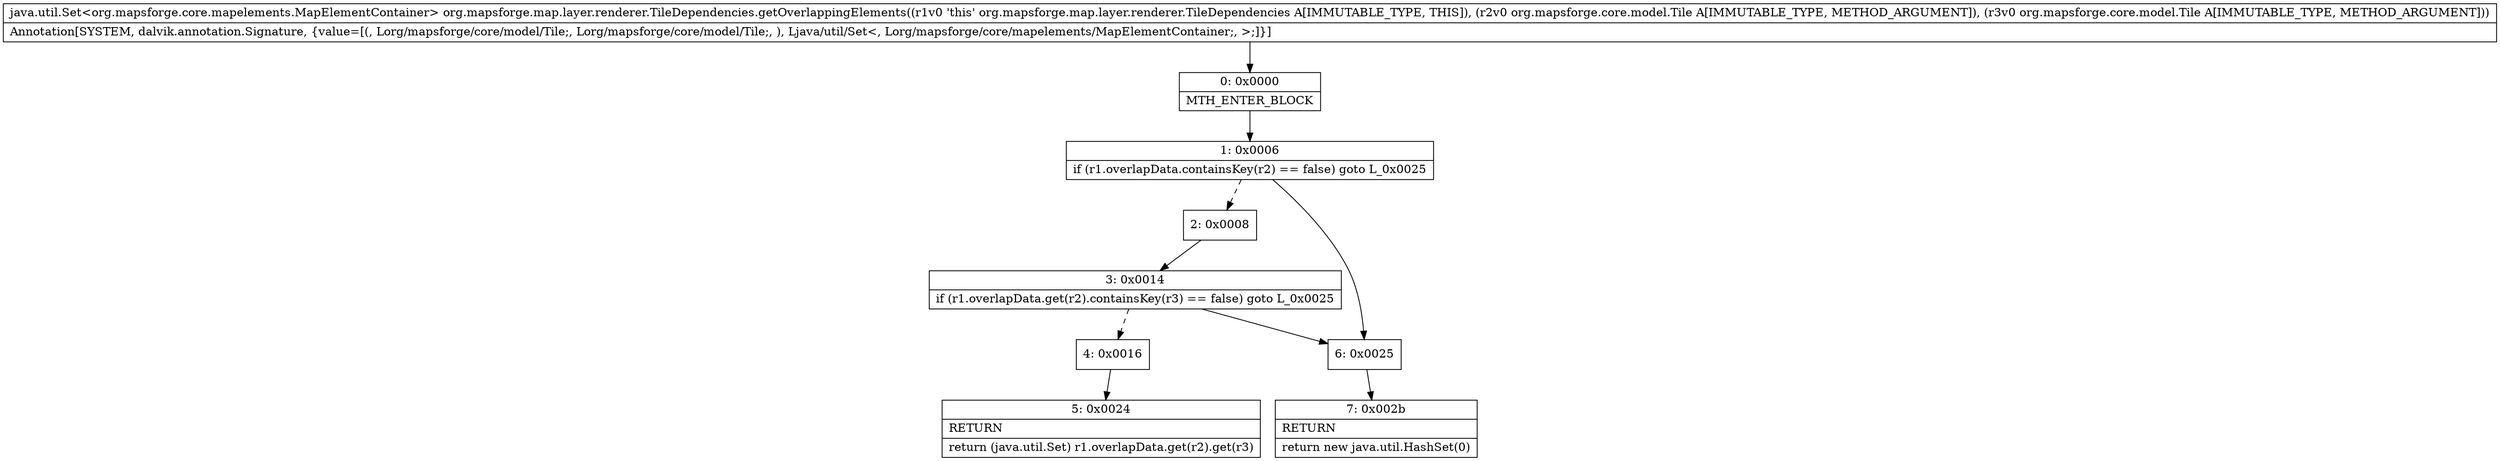 digraph "CFG fororg.mapsforge.map.layer.renderer.TileDependencies.getOverlappingElements(Lorg\/mapsforge\/core\/model\/Tile;Lorg\/mapsforge\/core\/model\/Tile;)Ljava\/util\/Set;" {
Node_0 [shape=record,label="{0\:\ 0x0000|MTH_ENTER_BLOCK\l}"];
Node_1 [shape=record,label="{1\:\ 0x0006|if (r1.overlapData.containsKey(r2) == false) goto L_0x0025\l}"];
Node_2 [shape=record,label="{2\:\ 0x0008}"];
Node_3 [shape=record,label="{3\:\ 0x0014|if (r1.overlapData.get(r2).containsKey(r3) == false) goto L_0x0025\l}"];
Node_4 [shape=record,label="{4\:\ 0x0016}"];
Node_5 [shape=record,label="{5\:\ 0x0024|RETURN\l|return (java.util.Set) r1.overlapData.get(r2).get(r3)\l}"];
Node_6 [shape=record,label="{6\:\ 0x0025}"];
Node_7 [shape=record,label="{7\:\ 0x002b|RETURN\l|return new java.util.HashSet(0)\l}"];
MethodNode[shape=record,label="{java.util.Set\<org.mapsforge.core.mapelements.MapElementContainer\> org.mapsforge.map.layer.renderer.TileDependencies.getOverlappingElements((r1v0 'this' org.mapsforge.map.layer.renderer.TileDependencies A[IMMUTABLE_TYPE, THIS]), (r2v0 org.mapsforge.core.model.Tile A[IMMUTABLE_TYPE, METHOD_ARGUMENT]), (r3v0 org.mapsforge.core.model.Tile A[IMMUTABLE_TYPE, METHOD_ARGUMENT]))  | Annotation[SYSTEM, dalvik.annotation.Signature, \{value=[(, Lorg\/mapsforge\/core\/model\/Tile;, Lorg\/mapsforge\/core\/model\/Tile;, ), Ljava\/util\/Set\<, Lorg\/mapsforge\/core\/mapelements\/MapElementContainer;, \>;]\}]\l}"];
MethodNode -> Node_0;
Node_0 -> Node_1;
Node_1 -> Node_2[style=dashed];
Node_1 -> Node_6;
Node_2 -> Node_3;
Node_3 -> Node_4[style=dashed];
Node_3 -> Node_6;
Node_4 -> Node_5;
Node_6 -> Node_7;
}

